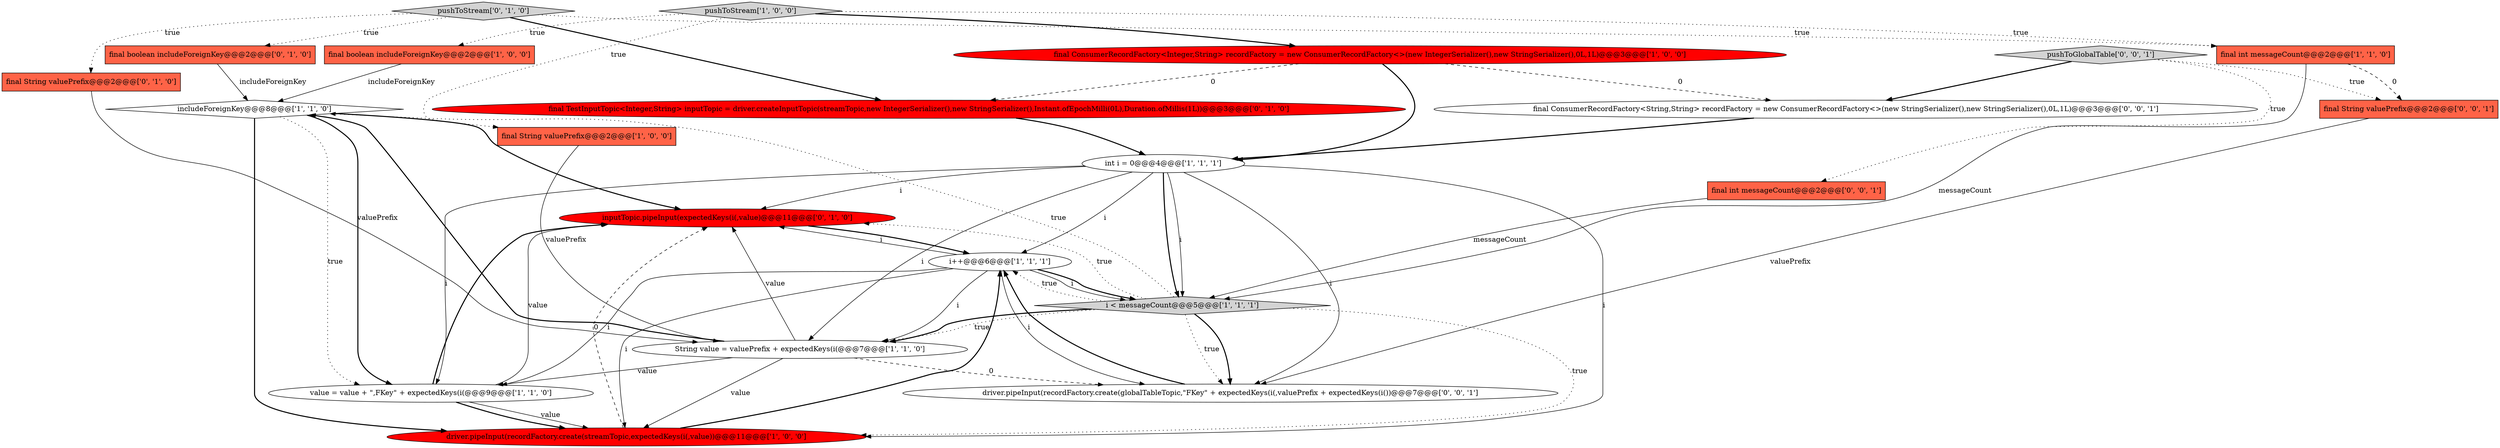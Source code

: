 digraph {
6 [style = filled, label = "includeForeignKey@@@8@@@['1', '1', '0']", fillcolor = white, shape = diamond image = "AAA0AAABBB1BBB"];
2 [style = filled, label = "final ConsumerRecordFactory<Integer,String> recordFactory = new ConsumerRecordFactory<>(new IntegerSerializer(),new StringSerializer(),0L,1L)@@@3@@@['1', '0', '0']", fillcolor = red, shape = ellipse image = "AAA1AAABBB1BBB"];
5 [style = filled, label = "int i = 0@@@4@@@['1', '1', '1']", fillcolor = white, shape = ellipse image = "AAA0AAABBB1BBB"];
12 [style = filled, label = "final String valuePrefix@@@2@@@['0', '1', '0']", fillcolor = tomato, shape = box image = "AAA0AAABBB2BBB"];
3 [style = filled, label = "i < messageCount@@@5@@@['1', '1', '1']", fillcolor = lightgray, shape = diamond image = "AAA0AAABBB1BBB"];
16 [style = filled, label = "pushToStream['0', '1', '0']", fillcolor = lightgray, shape = diamond image = "AAA0AAABBB2BBB"];
14 [style = filled, label = "inputTopic.pipeInput(expectedKeys(i(,value)@@@11@@@['0', '1', '0']", fillcolor = red, shape = ellipse image = "AAA1AAABBB2BBB"];
18 [style = filled, label = "final int messageCount@@@2@@@['0', '0', '1']", fillcolor = tomato, shape = box image = "AAA0AAABBB3BBB"];
21 [style = filled, label = "final String valuePrefix@@@2@@@['0', '0', '1']", fillcolor = tomato, shape = box image = "AAA0AAABBB3BBB"];
10 [style = filled, label = "final int messageCount@@@2@@@['1', '1', '0']", fillcolor = tomato, shape = box image = "AAA0AAABBB1BBB"];
4 [style = filled, label = "value = value + \",FKey\" + expectedKeys(i(@@@9@@@['1', '1', '0']", fillcolor = white, shape = ellipse image = "AAA0AAABBB1BBB"];
0 [style = filled, label = "String value = valuePrefix + expectedKeys(i(@@@7@@@['1', '1', '0']", fillcolor = white, shape = ellipse image = "AAA0AAABBB1BBB"];
20 [style = filled, label = "driver.pipeInput(recordFactory.create(globalTableTopic,\"FKey\" + expectedKeys(i(,valuePrefix + expectedKeys(i())@@@7@@@['0', '0', '1']", fillcolor = white, shape = ellipse image = "AAA0AAABBB3BBB"];
7 [style = filled, label = "pushToStream['1', '0', '0']", fillcolor = lightgray, shape = diamond image = "AAA0AAABBB1BBB"];
15 [style = filled, label = "final TestInputTopic<Integer,String> inputTopic = driver.createInputTopic(streamTopic,new IntegerSerializer(),new StringSerializer(),Instant.ofEpochMilli(0L),Duration.ofMillis(1L))@@@3@@@['0', '1', '0']", fillcolor = red, shape = ellipse image = "AAA1AAABBB2BBB"];
8 [style = filled, label = "final String valuePrefix@@@2@@@['1', '0', '0']", fillcolor = tomato, shape = box image = "AAA0AAABBB1BBB"];
17 [style = filled, label = "pushToGlobalTable['0', '0', '1']", fillcolor = lightgray, shape = diamond image = "AAA0AAABBB3BBB"];
13 [style = filled, label = "final boolean includeForeignKey@@@2@@@['0', '1', '0']", fillcolor = tomato, shape = box image = "AAA0AAABBB2BBB"];
19 [style = filled, label = "final ConsumerRecordFactory<String,String> recordFactory = new ConsumerRecordFactory<>(new StringSerializer(),new StringSerializer(),0L,1L)@@@3@@@['0', '0', '1']", fillcolor = white, shape = ellipse image = "AAA0AAABBB3BBB"];
1 [style = filled, label = "final boolean includeForeignKey@@@2@@@['1', '0', '0']", fillcolor = tomato, shape = box image = "AAA0AAABBB1BBB"];
11 [style = filled, label = "driver.pipeInput(recordFactory.create(streamTopic,expectedKeys(i(,value))@@@11@@@['1', '0', '0']", fillcolor = red, shape = ellipse image = "AAA1AAABBB1BBB"];
9 [style = filled, label = "i++@@@6@@@['1', '1', '1']", fillcolor = white, shape = ellipse image = "AAA0AAABBB1BBB"];
9->0 [style = solid, label="i"];
5->3 [style = bold, label=""];
3->11 [style = dotted, label="true"];
16->15 [style = bold, label=""];
4->14 [style = bold, label=""];
2->19 [style = dashed, label="0"];
21->20 [style = solid, label="valuePrefix"];
9->14 [style = solid, label="i"];
7->10 [style = dotted, label="true"];
16->12 [style = dotted, label="true"];
3->20 [style = dotted, label="true"];
10->21 [style = dashed, label="0"];
16->13 [style = dotted, label="true"];
5->3 [style = solid, label="i"];
13->6 [style = solid, label="includeForeignKey"];
5->20 [style = solid, label="i"];
0->6 [style = bold, label=""];
20->9 [style = bold, label=""];
5->4 [style = solid, label="i"];
17->18 [style = dotted, label="true"];
12->0 [style = solid, label="valuePrefix"];
5->14 [style = solid, label="i"];
0->11 [style = solid, label="value"];
1->6 [style = solid, label="includeForeignKey"];
5->11 [style = solid, label="i"];
3->9 [style = dotted, label="true"];
3->6 [style = dotted, label="true"];
11->9 [style = bold, label=""];
0->20 [style = dashed, label="0"];
16->10 [style = dotted, label="true"];
17->19 [style = bold, label=""];
3->0 [style = bold, label=""];
15->5 [style = bold, label=""];
3->14 [style = dotted, label="true"];
2->15 [style = dashed, label="0"];
9->11 [style = solid, label="i"];
6->14 [style = bold, label=""];
19->5 [style = bold, label=""];
6->4 [style = bold, label=""];
4->14 [style = solid, label="value"];
0->14 [style = solid, label="value"];
3->20 [style = bold, label=""];
6->4 [style = dotted, label="true"];
7->2 [style = bold, label=""];
11->14 [style = dashed, label="0"];
6->11 [style = bold, label=""];
10->3 [style = solid, label="messageCount"];
3->0 [style = dotted, label="true"];
5->0 [style = solid, label="i"];
9->3 [style = bold, label=""];
14->9 [style = bold, label=""];
9->20 [style = solid, label="i"];
18->3 [style = solid, label="messageCount"];
9->4 [style = solid, label="i"];
4->11 [style = solid, label="value"];
8->0 [style = solid, label="valuePrefix"];
4->11 [style = bold, label=""];
7->8 [style = dotted, label="true"];
7->1 [style = dotted, label="true"];
17->21 [style = dotted, label="true"];
0->4 [style = solid, label="value"];
9->3 [style = solid, label="i"];
2->5 [style = bold, label=""];
5->9 [style = solid, label="i"];
}
